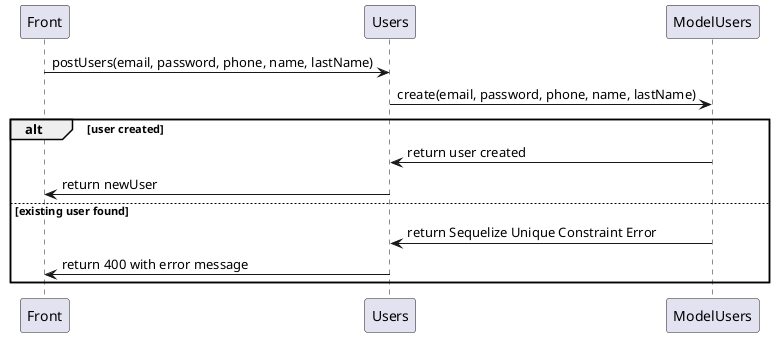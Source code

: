 @startuml addNewUser
Front -> Users: postUsers(email, password, phone, name, lastName)
Users -> ModelUsers: create(email, password, phone, name, lastName)
alt user created
  ModelUsers -> Users: return user created
  Users -> Front: return newUser
else existing user found
  ModelUsers -> Users: return Sequelize Unique Constraint Error
  Users -> Front: return 400 with error message
end
@enduml